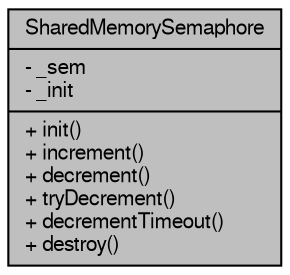 digraph "SharedMemorySemaphore"
{
  edge [fontname="FreeSans",fontsize="10",labelfontname="FreeSans",labelfontsize="10"];
  node [fontname="FreeSans",fontsize="10",shape=record];
  Node1 [label="{SharedMemorySemaphore\n|- _sem\l- _init\l|+ init()\l+ increment()\l+ decrement()\l+ tryDecrement()\l+ decrementTimeout()\l+ destroy()\l}",height=0.2,width=0.4,color="black", fillcolor="grey75", style="filled", fontcolor="black"];
}
